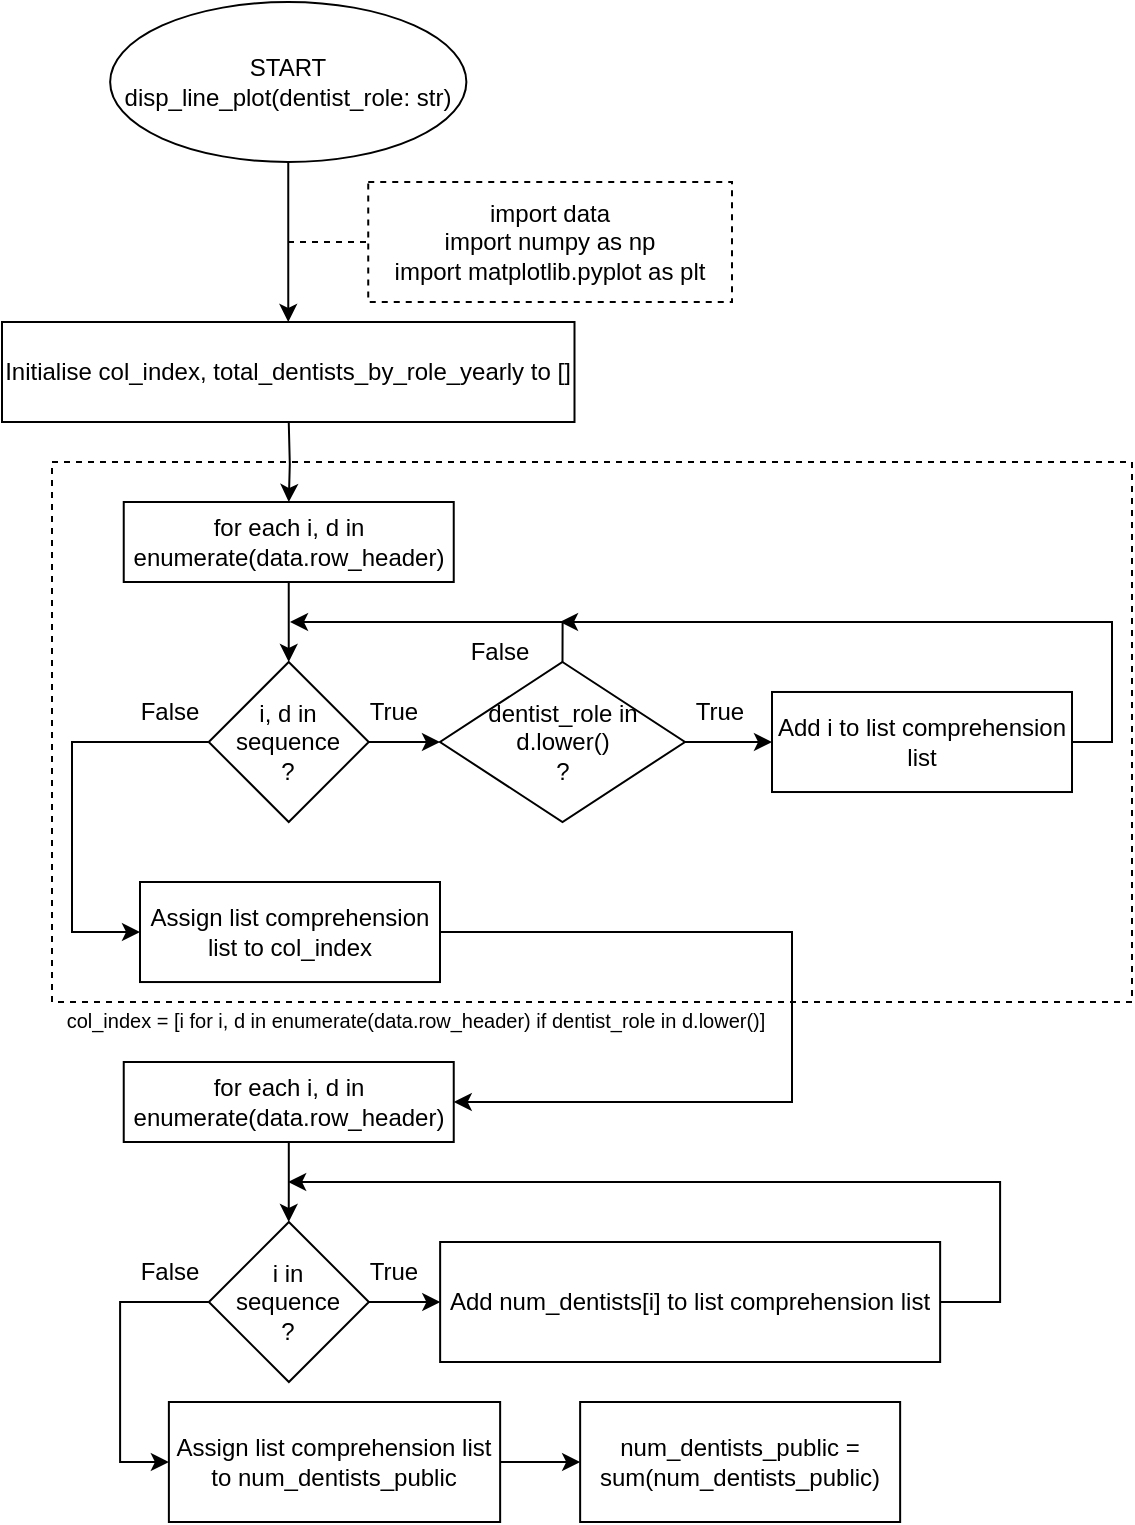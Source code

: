 <mxfile version="20.7.4" type="github">
  <diagram id="6FLrMFgQbfJtDDahF8CN" name="Page-1">
    <mxGraphModel dx="1002" dy="573" grid="1" gridSize="10" guides="1" tooltips="1" connect="1" arrows="1" fold="1" page="1" pageScale="1" pageWidth="850" pageHeight="1100" math="0" shadow="0">
      <root>
        <mxCell id="0" />
        <mxCell id="1" parent="0" />
        <mxCell id="5yiq2FlFYGB0BDq1m2_S-1" value="" style="edgeStyle=orthogonalEdgeStyle;rounded=0;orthogonalLoop=1;jettySize=auto;html=1;" edge="1" parent="1" source="5yiq2FlFYGB0BDq1m2_S-2" target="5yiq2FlFYGB0BDq1m2_S-3">
          <mxGeometry relative="1" as="geometry" />
        </mxCell>
        <mxCell id="5yiq2FlFYGB0BDq1m2_S-2" value="START&lt;br&gt;disp_line_plot(dentist_role: str)" style="ellipse;whiteSpace=wrap;html=1;rounded=0;" vertex="1" parent="1">
          <mxGeometry x="139.07" width="178.12" height="80" as="geometry" />
        </mxCell>
        <mxCell id="5yiq2FlFYGB0BDq1m2_S-3" value="Initialise col_index,&amp;nbsp;total_dentists_by_role_yearly to []" style="whiteSpace=wrap;html=1;rounded=0;" vertex="1" parent="1">
          <mxGeometry x="85" y="160" width="286.25" height="50" as="geometry" />
        </mxCell>
        <mxCell id="5yiq2FlFYGB0BDq1m2_S-4" value="import data&lt;br&gt;import numpy as np&lt;br&gt;import matplotlib.pyplot as plt" style="rounded=0;whiteSpace=wrap;html=1;glass=0;dashed=1;" vertex="1" parent="1">
          <mxGeometry x="268.12" y="90" width="181.88" height="60" as="geometry" />
        </mxCell>
        <mxCell id="5yiq2FlFYGB0BDq1m2_S-5" value="" style="endArrow=none;dashed=1;html=1;rounded=0;strokeColor=default;entryX=0;entryY=0.5;entryDx=0;entryDy=0;" edge="1" parent="1" target="5yiq2FlFYGB0BDq1m2_S-4">
          <mxGeometry width="50" height="50" relative="1" as="geometry">
            <mxPoint x="228" y="120" as="sourcePoint" />
            <mxPoint x="420.12" y="340" as="targetPoint" />
          </mxGeometry>
        </mxCell>
        <mxCell id="5yiq2FlFYGB0BDq1m2_S-6" value="" style="edgeStyle=orthogonalEdgeStyle;rounded=0;orthogonalLoop=1;jettySize=auto;html=1;" edge="1" parent="1" target="5yiq2FlFYGB0BDq1m2_S-8">
          <mxGeometry relative="1" as="geometry">
            <mxPoint x="228.375" y="210" as="sourcePoint" />
          </mxGeometry>
        </mxCell>
        <mxCell id="5yiq2FlFYGB0BDq1m2_S-7" value="" style="edgeStyle=orthogonalEdgeStyle;rounded=0;orthogonalLoop=1;jettySize=auto;html=1;" edge="1" parent="1" source="5yiq2FlFYGB0BDq1m2_S-8" target="5yiq2FlFYGB0BDq1m2_S-11">
          <mxGeometry relative="1" as="geometry" />
        </mxCell>
        <mxCell id="5yiq2FlFYGB0BDq1m2_S-8" value="for each i, d in enumerate(data.row_header)" style="rounded=0;whiteSpace=wrap;html=1;" vertex="1" parent="1">
          <mxGeometry x="145.87" y="250" width="165" height="40" as="geometry" />
        </mxCell>
        <mxCell id="5yiq2FlFYGB0BDq1m2_S-9" value="" style="edgeStyle=orthogonalEdgeStyle;rounded=0;orthogonalLoop=1;jettySize=auto;html=1;" edge="1" parent="1" source="5yiq2FlFYGB0BDq1m2_S-11" target="5yiq2FlFYGB0BDq1m2_S-14">
          <mxGeometry relative="1" as="geometry" />
        </mxCell>
        <mxCell id="5yiq2FlFYGB0BDq1m2_S-24" style="edgeStyle=orthogonalEdgeStyle;rounded=0;orthogonalLoop=1;jettySize=auto;html=1;exitX=0;exitY=0.5;exitDx=0;exitDy=0;entryX=0;entryY=0.5;entryDx=0;entryDy=0;" edge="1" parent="1" source="5yiq2FlFYGB0BDq1m2_S-11" target="5yiq2FlFYGB0BDq1m2_S-23">
          <mxGeometry relative="1" as="geometry">
            <mxPoint x="120" y="470" as="targetPoint" />
            <Array as="points">
              <mxPoint x="120" y="370" />
              <mxPoint x="120" y="465" />
            </Array>
          </mxGeometry>
        </mxCell>
        <mxCell id="5yiq2FlFYGB0BDq1m2_S-11" value="i, d in sequence&lt;br&gt;?" style="rhombus;whiteSpace=wrap;html=1;" vertex="1" parent="1">
          <mxGeometry x="188.37" y="330" width="80" height="80" as="geometry" />
        </mxCell>
        <mxCell id="5yiq2FlFYGB0BDq1m2_S-12" value="" style="edgeStyle=orthogonalEdgeStyle;rounded=0;orthogonalLoop=1;jettySize=auto;html=1;" edge="1" parent="1" source="5yiq2FlFYGB0BDq1m2_S-14" target="5yiq2FlFYGB0BDq1m2_S-17">
          <mxGeometry relative="1" as="geometry" />
        </mxCell>
        <mxCell id="5yiq2FlFYGB0BDq1m2_S-13" style="edgeStyle=orthogonalEdgeStyle;rounded=0;orthogonalLoop=1;jettySize=auto;html=1;exitX=0.5;exitY=0;exitDx=0;exitDy=0;" edge="1" parent="1" source="5yiq2FlFYGB0BDq1m2_S-14">
          <mxGeometry relative="1" as="geometry">
            <mxPoint x="229" y="310" as="targetPoint" />
            <Array as="points">
              <mxPoint x="365" y="310" />
            </Array>
          </mxGeometry>
        </mxCell>
        <mxCell id="5yiq2FlFYGB0BDq1m2_S-14" value="dentist_role in d.lower()&lt;br&gt;?" style="rhombus;whiteSpace=wrap;html=1;" vertex="1" parent="1">
          <mxGeometry x="304" y="330" width="122.5" height="80" as="geometry" />
        </mxCell>
        <mxCell id="5yiq2FlFYGB0BDq1m2_S-15" value="True" style="text;html=1;strokeColor=none;fillColor=none;align=center;verticalAlign=middle;whiteSpace=wrap;rounded=0;" vertex="1" parent="1">
          <mxGeometry x="250.87" y="340" width="60" height="30" as="geometry" />
        </mxCell>
        <mxCell id="5yiq2FlFYGB0BDq1m2_S-22" style="edgeStyle=orthogonalEdgeStyle;rounded=0;orthogonalLoop=1;jettySize=auto;html=1;exitX=1;exitY=0.5;exitDx=0;exitDy=0;entryX=1;entryY=0;entryDx=0;entryDy=0;" edge="1" parent="1" source="5yiq2FlFYGB0BDq1m2_S-17" target="5yiq2FlFYGB0BDq1m2_S-20">
          <mxGeometry relative="1" as="geometry">
            <mxPoint x="640" y="310" as="targetPoint" />
            <Array as="points">
              <mxPoint x="640" y="370" />
              <mxPoint x="640" y="310" />
            </Array>
          </mxGeometry>
        </mxCell>
        <mxCell id="5yiq2FlFYGB0BDq1m2_S-17" value="Add i to list comprehension list" style="rounded=0;whiteSpace=wrap;html=1;" vertex="1" parent="1">
          <mxGeometry x="470" y="344.99" width="150" height="50.02" as="geometry" />
        </mxCell>
        <mxCell id="5yiq2FlFYGB0BDq1m2_S-19" value="True" style="text;html=1;strokeColor=none;fillColor=none;align=center;verticalAlign=middle;whiteSpace=wrap;rounded=0;" vertex="1" parent="1">
          <mxGeometry x="414" y="340" width="60" height="30" as="geometry" />
        </mxCell>
        <mxCell id="5yiq2FlFYGB0BDq1m2_S-20" value="False" style="text;html=1;strokeColor=none;fillColor=none;align=center;verticalAlign=middle;whiteSpace=wrap;rounded=0;" vertex="1" parent="1">
          <mxGeometry x="304" y="310" width="60" height="30" as="geometry" />
        </mxCell>
        <mxCell id="5yiq2FlFYGB0BDq1m2_S-25" value="" style="rounded=0;whiteSpace=wrap;html=1;glass=0;fillColor=none;dashed=1;" vertex="1" parent="1">
          <mxGeometry x="110" y="230" width="540" height="270" as="geometry" />
        </mxCell>
        <mxCell id="5yiq2FlFYGB0BDq1m2_S-21" value="False" style="text;html=1;strokeColor=none;fillColor=none;align=center;verticalAlign=middle;whiteSpace=wrap;rounded=0;" vertex="1" parent="1">
          <mxGeometry x="139.07" y="340" width="60" height="30" as="geometry" />
        </mxCell>
        <mxCell id="5yiq2FlFYGB0BDq1m2_S-27" style="edgeStyle=orthogonalEdgeStyle;rounded=0;orthogonalLoop=1;jettySize=auto;html=1;exitX=1;exitY=0.5;exitDx=0;exitDy=0;entryX=1;entryY=0.5;entryDx=0;entryDy=0;" edge="1" parent="1" source="5yiq2FlFYGB0BDq1m2_S-23" target="5yiq2FlFYGB0BDq1m2_S-29">
          <mxGeometry relative="1" as="geometry">
            <mxPoint x="304" y="540" as="targetPoint" />
            <Array as="points">
              <mxPoint x="480" y="465" />
              <mxPoint x="480" y="550" />
            </Array>
          </mxGeometry>
        </mxCell>
        <mxCell id="5yiq2FlFYGB0BDq1m2_S-23" value="Assign list comprehension list to&amp;nbsp;col_index" style="rounded=0;whiteSpace=wrap;html=1;" vertex="1" parent="1">
          <mxGeometry x="154" y="440" width="150" height="50.02" as="geometry" />
        </mxCell>
        <mxCell id="5yiq2FlFYGB0BDq1m2_S-26" value="&lt;font style=&quot;font-size: 10px;&quot;&gt;col_index = [i for i, d in enumerate(data.row_header) if dentist_role in d.lower()]&lt;/font&gt;" style="text;html=1;strokeColor=none;fillColor=none;align=center;verticalAlign=middle;whiteSpace=wrap;rounded=0;glass=0;dashed=1;" vertex="1" parent="1">
          <mxGeometry x="114" y="494" width="356" height="30" as="geometry" />
        </mxCell>
        <mxCell id="5yiq2FlFYGB0BDq1m2_S-28" value="" style="edgeStyle=orthogonalEdgeStyle;rounded=0;orthogonalLoop=1;jettySize=auto;html=1;" edge="1" parent="1" source="5yiq2FlFYGB0BDq1m2_S-29">
          <mxGeometry relative="1" as="geometry">
            <mxPoint x="228.37" y="610" as="targetPoint" />
          </mxGeometry>
        </mxCell>
        <mxCell id="5yiq2FlFYGB0BDq1m2_S-29" value="for each i, d in enumerate(data.row_header)" style="rounded=0;whiteSpace=wrap;html=1;" vertex="1" parent="1">
          <mxGeometry x="145.87" y="530" width="165" height="40" as="geometry" />
        </mxCell>
        <mxCell id="5yiq2FlFYGB0BDq1m2_S-43" style="edgeStyle=orthogonalEdgeStyle;rounded=0;orthogonalLoop=1;jettySize=auto;html=1;exitX=0;exitY=0.5;exitDx=0;exitDy=0;entryX=0;entryY=0.5;entryDx=0;entryDy=0;" edge="1" parent="1" source="5yiq2FlFYGB0BDq1m2_S-44" target="5yiq2FlFYGB0BDq1m2_S-51">
          <mxGeometry relative="1" as="geometry">
            <mxPoint x="144.07" y="730" as="targetPoint" />
            <Array as="points">
              <mxPoint x="144.07" y="650" />
              <mxPoint x="144.07" y="730" />
            </Array>
          </mxGeometry>
        </mxCell>
        <mxCell id="5yiq2FlFYGB0BDq1m2_S-44" value="i in&lt;br&gt;sequence&lt;br&gt;?" style="rhombus;whiteSpace=wrap;html=1;" vertex="1" parent="1">
          <mxGeometry x="188.44" y="610" width="80" height="80" as="geometry" />
        </mxCell>
        <mxCell id="5yiq2FlFYGB0BDq1m2_S-45" value="" style="edgeStyle=orthogonalEdgeStyle;rounded=0;orthogonalLoop=1;jettySize=auto;html=1;" edge="1" parent="1">
          <mxGeometry relative="1" as="geometry">
            <mxPoint x="268.397" y="650.043" as="sourcePoint" />
            <mxPoint x="304.137" y="650.043" as="targetPoint" />
          </mxGeometry>
        </mxCell>
        <mxCell id="5yiq2FlFYGB0BDq1m2_S-46" value="True" style="text;html=1;strokeColor=none;fillColor=none;align=center;verticalAlign=middle;whiteSpace=wrap;rounded=0;" vertex="1" parent="1">
          <mxGeometry x="250.94" y="620" width="60" height="30" as="geometry" />
        </mxCell>
        <mxCell id="5yiq2FlFYGB0BDq1m2_S-47" style="edgeStyle=orthogonalEdgeStyle;rounded=0;orthogonalLoop=1;jettySize=auto;html=1;" edge="1" parent="1" source="5yiq2FlFYGB0BDq1m2_S-48">
          <mxGeometry relative="1" as="geometry">
            <mxPoint x="228.07" y="590" as="targetPoint" />
            <Array as="points">
              <mxPoint x="584.07" y="650" />
            </Array>
          </mxGeometry>
        </mxCell>
        <mxCell id="5yiq2FlFYGB0BDq1m2_S-48" value="Add num_dentists[i] to list comprehension list" style="rounded=0;whiteSpace=wrap;html=1;" vertex="1" parent="1">
          <mxGeometry x="304.07" y="620" width="250" height="60" as="geometry" />
        </mxCell>
        <mxCell id="5yiq2FlFYGB0BDq1m2_S-49" value="False" style="text;html=1;strokeColor=none;fillColor=none;align=center;verticalAlign=middle;whiteSpace=wrap;rounded=0;" vertex="1" parent="1">
          <mxGeometry x="139.07" y="620" width="60" height="30" as="geometry" />
        </mxCell>
        <mxCell id="5yiq2FlFYGB0BDq1m2_S-50" value="" style="edgeStyle=orthogonalEdgeStyle;rounded=0;orthogonalLoop=1;jettySize=auto;html=1;" edge="1" parent="1" source="5yiq2FlFYGB0BDq1m2_S-51" target="5yiq2FlFYGB0BDq1m2_S-52">
          <mxGeometry relative="1" as="geometry" />
        </mxCell>
        <mxCell id="5yiq2FlFYGB0BDq1m2_S-51" value="Assign list comprehension list to num_dentists_public" style="rounded=0;whiteSpace=wrap;html=1;" vertex="1" parent="1">
          <mxGeometry x="168.44" y="700" width="165.63" height="60" as="geometry" />
        </mxCell>
        <mxCell id="5yiq2FlFYGB0BDq1m2_S-52" value="num_dentists_public = sum(num_dentists_public)" style="whiteSpace=wrap;html=1;rounded=0;" vertex="1" parent="1">
          <mxGeometry x="374.07" y="700" width="160" height="60" as="geometry" />
        </mxCell>
      </root>
    </mxGraphModel>
  </diagram>
</mxfile>
